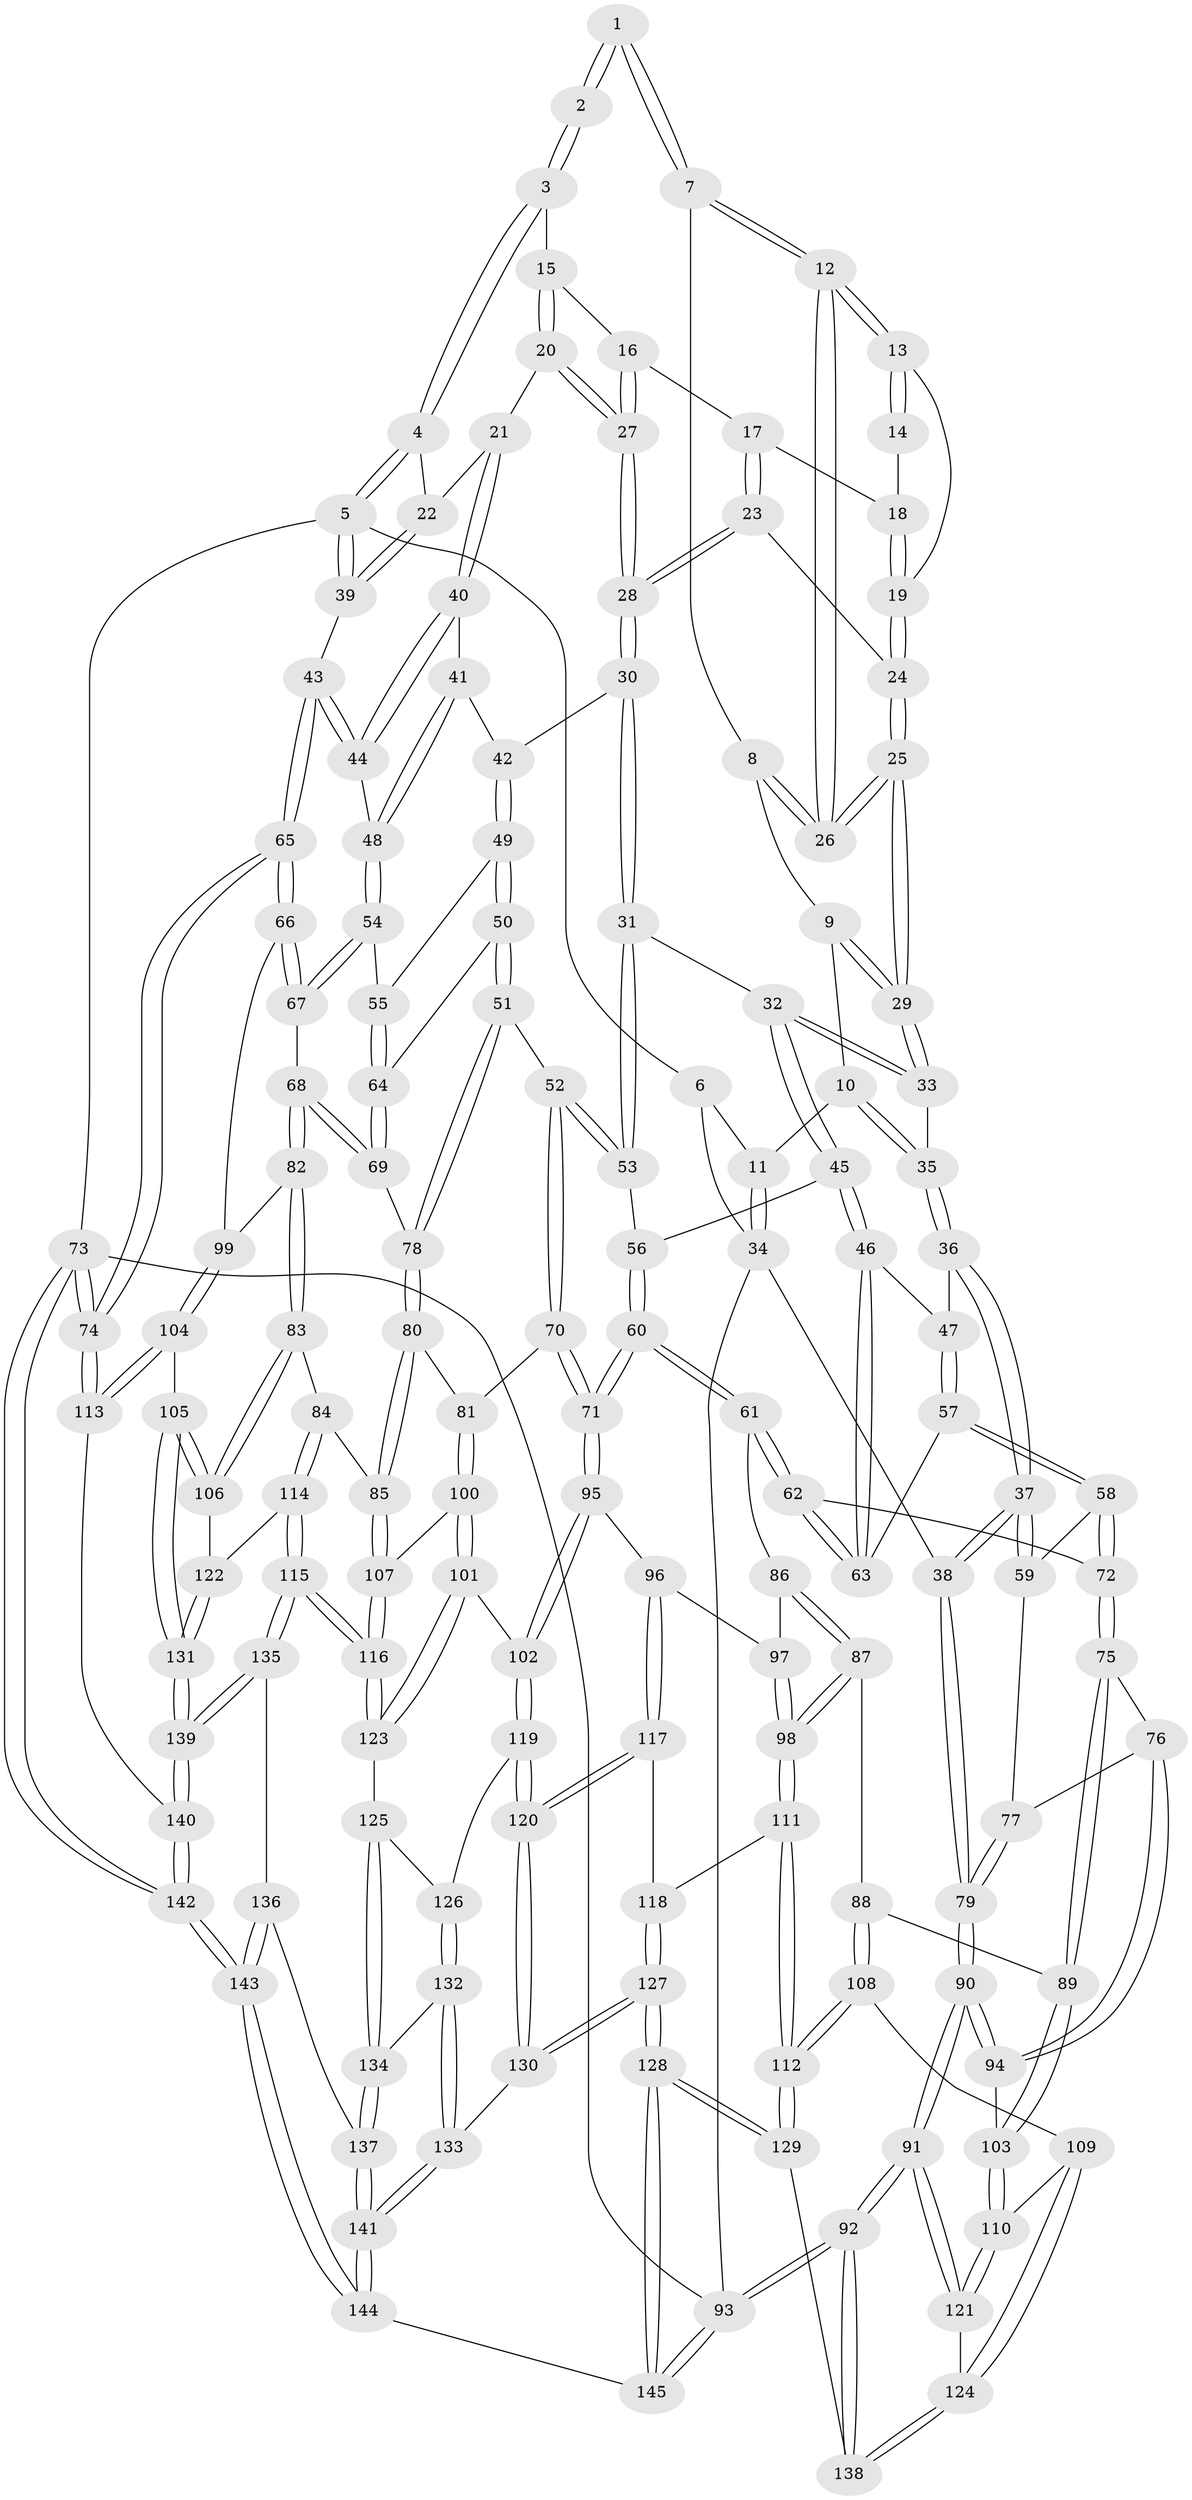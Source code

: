 // coarse degree distribution, {3: 0.10112359550561797, 4: 0.47191011235955055, 2: 0.011235955056179775, 5: 0.34831460674157305, 6: 0.06741573033707865}
// Generated by graph-tools (version 1.1) at 2025/24/03/03/25 07:24:32]
// undirected, 145 vertices, 359 edges
graph export_dot {
graph [start="1"]
  node [color=gray90,style=filled];
  1 [pos="+0.31930391658946644+0"];
  2 [pos="+0.5959858075129189+0"];
  3 [pos="+0.6702318416358943+0"];
  4 [pos="+1+0"];
  5 [pos="+1+0"];
  6 [pos="+0.09728067816312232+0"];
  7 [pos="+0.3156784356892212+0"];
  8 [pos="+0.1785972318830666+0.08336926051796983"];
  9 [pos="+0.1303519613399831+0.10763210129273798"];
  10 [pos="+0.11104654385373504+0.10808474024071175"];
  11 [pos="+0.1048663043539529+0.10331171883265"];
  12 [pos="+0.34610042387999523+0.08121959374771556"];
  13 [pos="+0.41550854644471913+0.07228916092058114"];
  14 [pos="+0.5579177983473774+0"];
  15 [pos="+0.6745346775920029+0"];
  16 [pos="+0.6306146843679454+0.10018060002308031"];
  17 [pos="+0.5576060278893437+0.10025162608829828"];
  18 [pos="+0.5123442002747195+0.0592061862037085"];
  19 [pos="+0.4945665755905325+0.08172525411627538"];
  20 [pos="+0.7794857885193317+0.16785882813831376"];
  21 [pos="+0.8080482404855884+0.17728265236925228"];
  22 [pos="+0.816473141563377+0.1666875160981216"];
  23 [pos="+0.531169118897337+0.16236109624160058"];
  24 [pos="+0.49420525735013754+0.14789513463285822"];
  25 [pos="+0.34521453427485194+0.22404666746367968"];
  26 [pos="+0.3413232390545805+0.10521622107057266"];
  27 [pos="+0.6320589058538838+0.20829580075679405"];
  28 [pos="+0.6178004062944847+0.2265506628369259"];
  29 [pos="+0.3432928331793021+0.2297014125908955"];
  30 [pos="+0.6025136397556397+0.3043624482423517"];
  31 [pos="+0.5479634657965319+0.32930872053490606"];
  32 [pos="+0.3753898273943025+0.3001239208344793"];
  33 [pos="+0.34313776806614454+0.2330183684444325"];
  34 [pos="+0+0.16491144933264312"];
  35 [pos="+0.1230893218050479+0.28562270800501105"];
  36 [pos="+0.08886546021878743+0.3302125222189935"];
  37 [pos="+0+0.37190205967538426"];
  38 [pos="+0+0.37101570979347337"];
  39 [pos="+1+0"];
  40 [pos="+0.8150411174745925+0.19212528545284396"];
  41 [pos="+0.838949100237779+0.32341136563646994"];
  42 [pos="+0.6448775490158108+0.3316448828785085"];
  43 [pos="+1+0.16815001074973748"];
  44 [pos="+1+0.20049037823224058"];
  45 [pos="+0.34690243153502726+0.3753418316210478"];
  46 [pos="+0.31895441675974645+0.40533441815328264"];
  47 [pos="+0.11820434517743504+0.3614574088485478"];
  48 [pos="+0.8741155236609411+0.35641328223929447"];
  49 [pos="+0.6744704621764531+0.42246755792263313"];
  50 [pos="+0.6596681284534689+0.5047583098825965"];
  51 [pos="+0.6021032654887575+0.5359818194414063"];
  52 [pos="+0.560281147693492+0.5376624531127208"];
  53 [pos="+0.5336928519705969+0.46041840498265707"];
  54 [pos="+0.8706386117301858+0.40360585763551554"];
  55 [pos="+0.7960987360273881+0.44784526361879506"];
  56 [pos="+0.4282447415886414+0.4636119632382653"];
  57 [pos="+0.15284282912396202+0.4617240743011875"];
  58 [pos="+0.1327450480036573+0.517018344790206"];
  59 [pos="+0.09858880036822788+0.5259551324308636"];
  60 [pos="+0.4275342656792914+0.6111311131613792"];
  61 [pos="+0.3818625905060558+0.6079256094959582"];
  62 [pos="+0.29839388106978953+0.5597892590229288"];
  63 [pos="+0.2936745768402727+0.47325996479218724"];
  64 [pos="+0.7398859378074694+0.537015121543893"];
  65 [pos="+1+0.6036043551074083"];
  66 [pos="+1+0.5944314300890851"];
  67 [pos="+0.9053740418410287+0.4725165216854561"];
  68 [pos="+0.8118288612387863+0.6305933719893921"];
  69 [pos="+0.7727171032132613+0.6055709682235518"];
  70 [pos="+0.49026536310064756+0.6196726388630707"];
  71 [pos="+0.4688983588645749+0.6274597510851523"];
  72 [pos="+0.217448806871378+0.6035253683984083"];
  73 [pos="+1+1"];
  74 [pos="+1+0.9031498129936544"];
  75 [pos="+0.18880671090504791+0.6573633407006612"];
  76 [pos="+0.12727260504513466+0.6504280801632192"];
  77 [pos="+0.0726954718431913+0.5818657769937793"];
  78 [pos="+0.6717950308775117+0.6334249939286051"];
  79 [pos="+0+0.663696910216016"];
  80 [pos="+0.6402070712767305+0.6918978837758927"];
  81 [pos="+0.5399569477450044+0.6508604145784326"];
  82 [pos="+0.8196165406046659+0.6471133254201401"];
  83 [pos="+0.8013590842517396+0.718428410627134"];
  84 [pos="+0.683513218484564+0.7408367998648617"];
  85 [pos="+0.655695711223731+0.7343714250099393"];
  86 [pos="+0.36011777343046986+0.647003696469806"];
  87 [pos="+0.2577802162051809+0.7141945149706588"];
  88 [pos="+0.21016660831084458+0.6975483810773481"];
  89 [pos="+0.19026257723052867+0.6637457292352642"];
  90 [pos="+0+0.6666213764102119"];
  91 [pos="+0+0.7476986200084353"];
  92 [pos="+0+1"];
  93 [pos="+0+1"];
  94 [pos="+0.03402588300460843+0.6958029556588858"];
  95 [pos="+0.46743817788497505+0.6523703582665477"];
  96 [pos="+0.3949646868922356+0.7675151849930796"];
  97 [pos="+0.34877950048172646+0.6872285576632577"];
  98 [pos="+0.3154337458526305+0.7607261778897736"];
  99 [pos="+0.9482679910336627+0.6542971262206877"];
  100 [pos="+0.5775361917738195+0.7709638564055454"];
  101 [pos="+0.5457719558498652+0.7919243926666439"];
  102 [pos="+0.5123362247764488+0.7931527500343664"];
  103 [pos="+0.09973968319115904+0.7662674345443701"];
  104 [pos="+0.9174382078102465+0.8250676412391428"];
  105 [pos="+0.9082084792325565+0.8255423450417264"];
  106 [pos="+0.8125697165015532+0.7469000521982926"];
  107 [pos="+0.6398642556201123+0.7523266415936242"];
  108 [pos="+0.19594215378261134+0.8282281020381117"];
  109 [pos="+0.10438317461759199+0.7958491521601214"];
  110 [pos="+0.10349513950778824+0.7946869931181686"];
  111 [pos="+0.32244418947814896+0.7802937357507297"];
  112 [pos="+0.20145723067559906+0.8368881009347175"];
  113 [pos="+1+0.8740998711938776"];
  114 [pos="+0.7214799445491692+0.8544912130835611"];
  115 [pos="+0.6733616755844829+0.8891883896438385"];
  116 [pos="+0.6404959065771424+0.8634388575059669"];
  117 [pos="+0.38220237648086086+0.7951567022604655"];
  118 [pos="+0.354045410325972+0.800881128571248"];
  119 [pos="+0.4803789306020267+0.8332854959130598"];
  120 [pos="+0.46156646169627646+0.8373737031493697"];
  121 [pos="+0+0.8082954161833494"];
  122 [pos="+0.7491976950632998+0.8503112780299127"];
  123 [pos="+0.6042733715582171+0.8615498040910095"];
  124 [pos="+0.06069612462813264+0.8934120849993988"];
  125 [pos="+0.5955016421931496+0.8679594990449963"];
  126 [pos="+0.486059765737824+0.8409302174592966"];
  127 [pos="+0.3062137045300777+0.999190318629197"];
  128 [pos="+0.2516272040418902+1"];
  129 [pos="+0.21858701511536152+1"];
  130 [pos="+0.42593845435178407+0.903319545460809"];
  131 [pos="+0.8311430186583185+0.9204581103716505"];
  132 [pos="+0.5120376104310702+0.882547257518076"];
  133 [pos="+0.500661014141156+0.9475118280124152"];
  134 [pos="+0.5643264813984076+0.8976784649710429"];
  135 [pos="+0.6733939898472098+0.8950872326879287"];
  136 [pos="+0.6709146420290661+0.9040136222845766"];
  137 [pos="+0.5739529441322425+0.9636500855883627"];
  138 [pos="+0.06760987615437804+0.9067236891810052"];
  139 [pos="+0.8260712200712547+0.974302126211096"];
  140 [pos="+0.8278709120449637+0.9896417683136802"];
  141 [pos="+0.5325263217279269+1"];
  142 [pos="+0.7906163219205403+1"];
  143 [pos="+0.7406904387078042+1"];
  144 [pos="+0.5120063756590616+1"];
  145 [pos="+0.25912590325386015+1"];
  1 -- 2;
  1 -- 2;
  1 -- 7;
  1 -- 7;
  2 -- 3;
  2 -- 3;
  3 -- 4;
  3 -- 4;
  3 -- 15;
  4 -- 5;
  4 -- 5;
  4 -- 22;
  5 -- 6;
  5 -- 39;
  5 -- 39;
  5 -- 73;
  6 -- 11;
  6 -- 34;
  7 -- 8;
  7 -- 12;
  7 -- 12;
  8 -- 9;
  8 -- 26;
  8 -- 26;
  9 -- 10;
  9 -- 29;
  9 -- 29;
  10 -- 11;
  10 -- 35;
  10 -- 35;
  11 -- 34;
  11 -- 34;
  12 -- 13;
  12 -- 13;
  12 -- 26;
  12 -- 26;
  13 -- 14;
  13 -- 14;
  13 -- 19;
  14 -- 18;
  15 -- 16;
  15 -- 20;
  15 -- 20;
  16 -- 17;
  16 -- 27;
  16 -- 27;
  17 -- 18;
  17 -- 23;
  17 -- 23;
  18 -- 19;
  18 -- 19;
  19 -- 24;
  19 -- 24;
  20 -- 21;
  20 -- 27;
  20 -- 27;
  21 -- 22;
  21 -- 40;
  21 -- 40;
  22 -- 39;
  22 -- 39;
  23 -- 24;
  23 -- 28;
  23 -- 28;
  24 -- 25;
  24 -- 25;
  25 -- 26;
  25 -- 26;
  25 -- 29;
  25 -- 29;
  27 -- 28;
  27 -- 28;
  28 -- 30;
  28 -- 30;
  29 -- 33;
  29 -- 33;
  30 -- 31;
  30 -- 31;
  30 -- 42;
  31 -- 32;
  31 -- 53;
  31 -- 53;
  32 -- 33;
  32 -- 33;
  32 -- 45;
  32 -- 45;
  33 -- 35;
  34 -- 38;
  34 -- 93;
  35 -- 36;
  35 -- 36;
  36 -- 37;
  36 -- 37;
  36 -- 47;
  37 -- 38;
  37 -- 38;
  37 -- 59;
  37 -- 59;
  38 -- 79;
  38 -- 79;
  39 -- 43;
  40 -- 41;
  40 -- 44;
  40 -- 44;
  41 -- 42;
  41 -- 48;
  41 -- 48;
  42 -- 49;
  42 -- 49;
  43 -- 44;
  43 -- 44;
  43 -- 65;
  43 -- 65;
  44 -- 48;
  45 -- 46;
  45 -- 46;
  45 -- 56;
  46 -- 47;
  46 -- 63;
  46 -- 63;
  47 -- 57;
  47 -- 57;
  48 -- 54;
  48 -- 54;
  49 -- 50;
  49 -- 50;
  49 -- 55;
  50 -- 51;
  50 -- 51;
  50 -- 64;
  51 -- 52;
  51 -- 78;
  51 -- 78;
  52 -- 53;
  52 -- 53;
  52 -- 70;
  52 -- 70;
  53 -- 56;
  54 -- 55;
  54 -- 67;
  54 -- 67;
  55 -- 64;
  55 -- 64;
  56 -- 60;
  56 -- 60;
  57 -- 58;
  57 -- 58;
  57 -- 63;
  58 -- 59;
  58 -- 72;
  58 -- 72;
  59 -- 77;
  60 -- 61;
  60 -- 61;
  60 -- 71;
  60 -- 71;
  61 -- 62;
  61 -- 62;
  61 -- 86;
  62 -- 63;
  62 -- 63;
  62 -- 72;
  64 -- 69;
  64 -- 69;
  65 -- 66;
  65 -- 66;
  65 -- 74;
  65 -- 74;
  66 -- 67;
  66 -- 67;
  66 -- 99;
  67 -- 68;
  68 -- 69;
  68 -- 69;
  68 -- 82;
  68 -- 82;
  69 -- 78;
  70 -- 71;
  70 -- 71;
  70 -- 81;
  71 -- 95;
  71 -- 95;
  72 -- 75;
  72 -- 75;
  73 -- 74;
  73 -- 74;
  73 -- 142;
  73 -- 142;
  73 -- 93;
  74 -- 113;
  74 -- 113;
  75 -- 76;
  75 -- 89;
  75 -- 89;
  76 -- 77;
  76 -- 94;
  76 -- 94;
  77 -- 79;
  77 -- 79;
  78 -- 80;
  78 -- 80;
  79 -- 90;
  79 -- 90;
  80 -- 81;
  80 -- 85;
  80 -- 85;
  81 -- 100;
  81 -- 100;
  82 -- 83;
  82 -- 83;
  82 -- 99;
  83 -- 84;
  83 -- 106;
  83 -- 106;
  84 -- 85;
  84 -- 114;
  84 -- 114;
  85 -- 107;
  85 -- 107;
  86 -- 87;
  86 -- 87;
  86 -- 97;
  87 -- 88;
  87 -- 98;
  87 -- 98;
  88 -- 89;
  88 -- 108;
  88 -- 108;
  89 -- 103;
  89 -- 103;
  90 -- 91;
  90 -- 91;
  90 -- 94;
  90 -- 94;
  91 -- 92;
  91 -- 92;
  91 -- 121;
  91 -- 121;
  92 -- 93;
  92 -- 93;
  92 -- 138;
  92 -- 138;
  93 -- 145;
  93 -- 145;
  94 -- 103;
  95 -- 96;
  95 -- 102;
  95 -- 102;
  96 -- 97;
  96 -- 117;
  96 -- 117;
  97 -- 98;
  97 -- 98;
  98 -- 111;
  98 -- 111;
  99 -- 104;
  99 -- 104;
  100 -- 101;
  100 -- 101;
  100 -- 107;
  101 -- 102;
  101 -- 123;
  101 -- 123;
  102 -- 119;
  102 -- 119;
  103 -- 110;
  103 -- 110;
  104 -- 105;
  104 -- 113;
  104 -- 113;
  105 -- 106;
  105 -- 106;
  105 -- 131;
  105 -- 131;
  106 -- 122;
  107 -- 116;
  107 -- 116;
  108 -- 109;
  108 -- 112;
  108 -- 112;
  109 -- 110;
  109 -- 124;
  109 -- 124;
  110 -- 121;
  110 -- 121;
  111 -- 112;
  111 -- 112;
  111 -- 118;
  112 -- 129;
  112 -- 129;
  113 -- 140;
  114 -- 115;
  114 -- 115;
  114 -- 122;
  115 -- 116;
  115 -- 116;
  115 -- 135;
  115 -- 135;
  116 -- 123;
  116 -- 123;
  117 -- 118;
  117 -- 120;
  117 -- 120;
  118 -- 127;
  118 -- 127;
  119 -- 120;
  119 -- 120;
  119 -- 126;
  120 -- 130;
  120 -- 130;
  121 -- 124;
  122 -- 131;
  122 -- 131;
  123 -- 125;
  124 -- 138;
  124 -- 138;
  125 -- 126;
  125 -- 134;
  125 -- 134;
  126 -- 132;
  126 -- 132;
  127 -- 128;
  127 -- 128;
  127 -- 130;
  127 -- 130;
  128 -- 129;
  128 -- 129;
  128 -- 145;
  128 -- 145;
  129 -- 138;
  130 -- 133;
  131 -- 139;
  131 -- 139;
  132 -- 133;
  132 -- 133;
  132 -- 134;
  133 -- 141;
  133 -- 141;
  134 -- 137;
  134 -- 137;
  135 -- 136;
  135 -- 139;
  135 -- 139;
  136 -- 137;
  136 -- 143;
  136 -- 143;
  137 -- 141;
  137 -- 141;
  139 -- 140;
  139 -- 140;
  140 -- 142;
  140 -- 142;
  141 -- 144;
  141 -- 144;
  142 -- 143;
  142 -- 143;
  143 -- 144;
  143 -- 144;
  144 -- 145;
}
